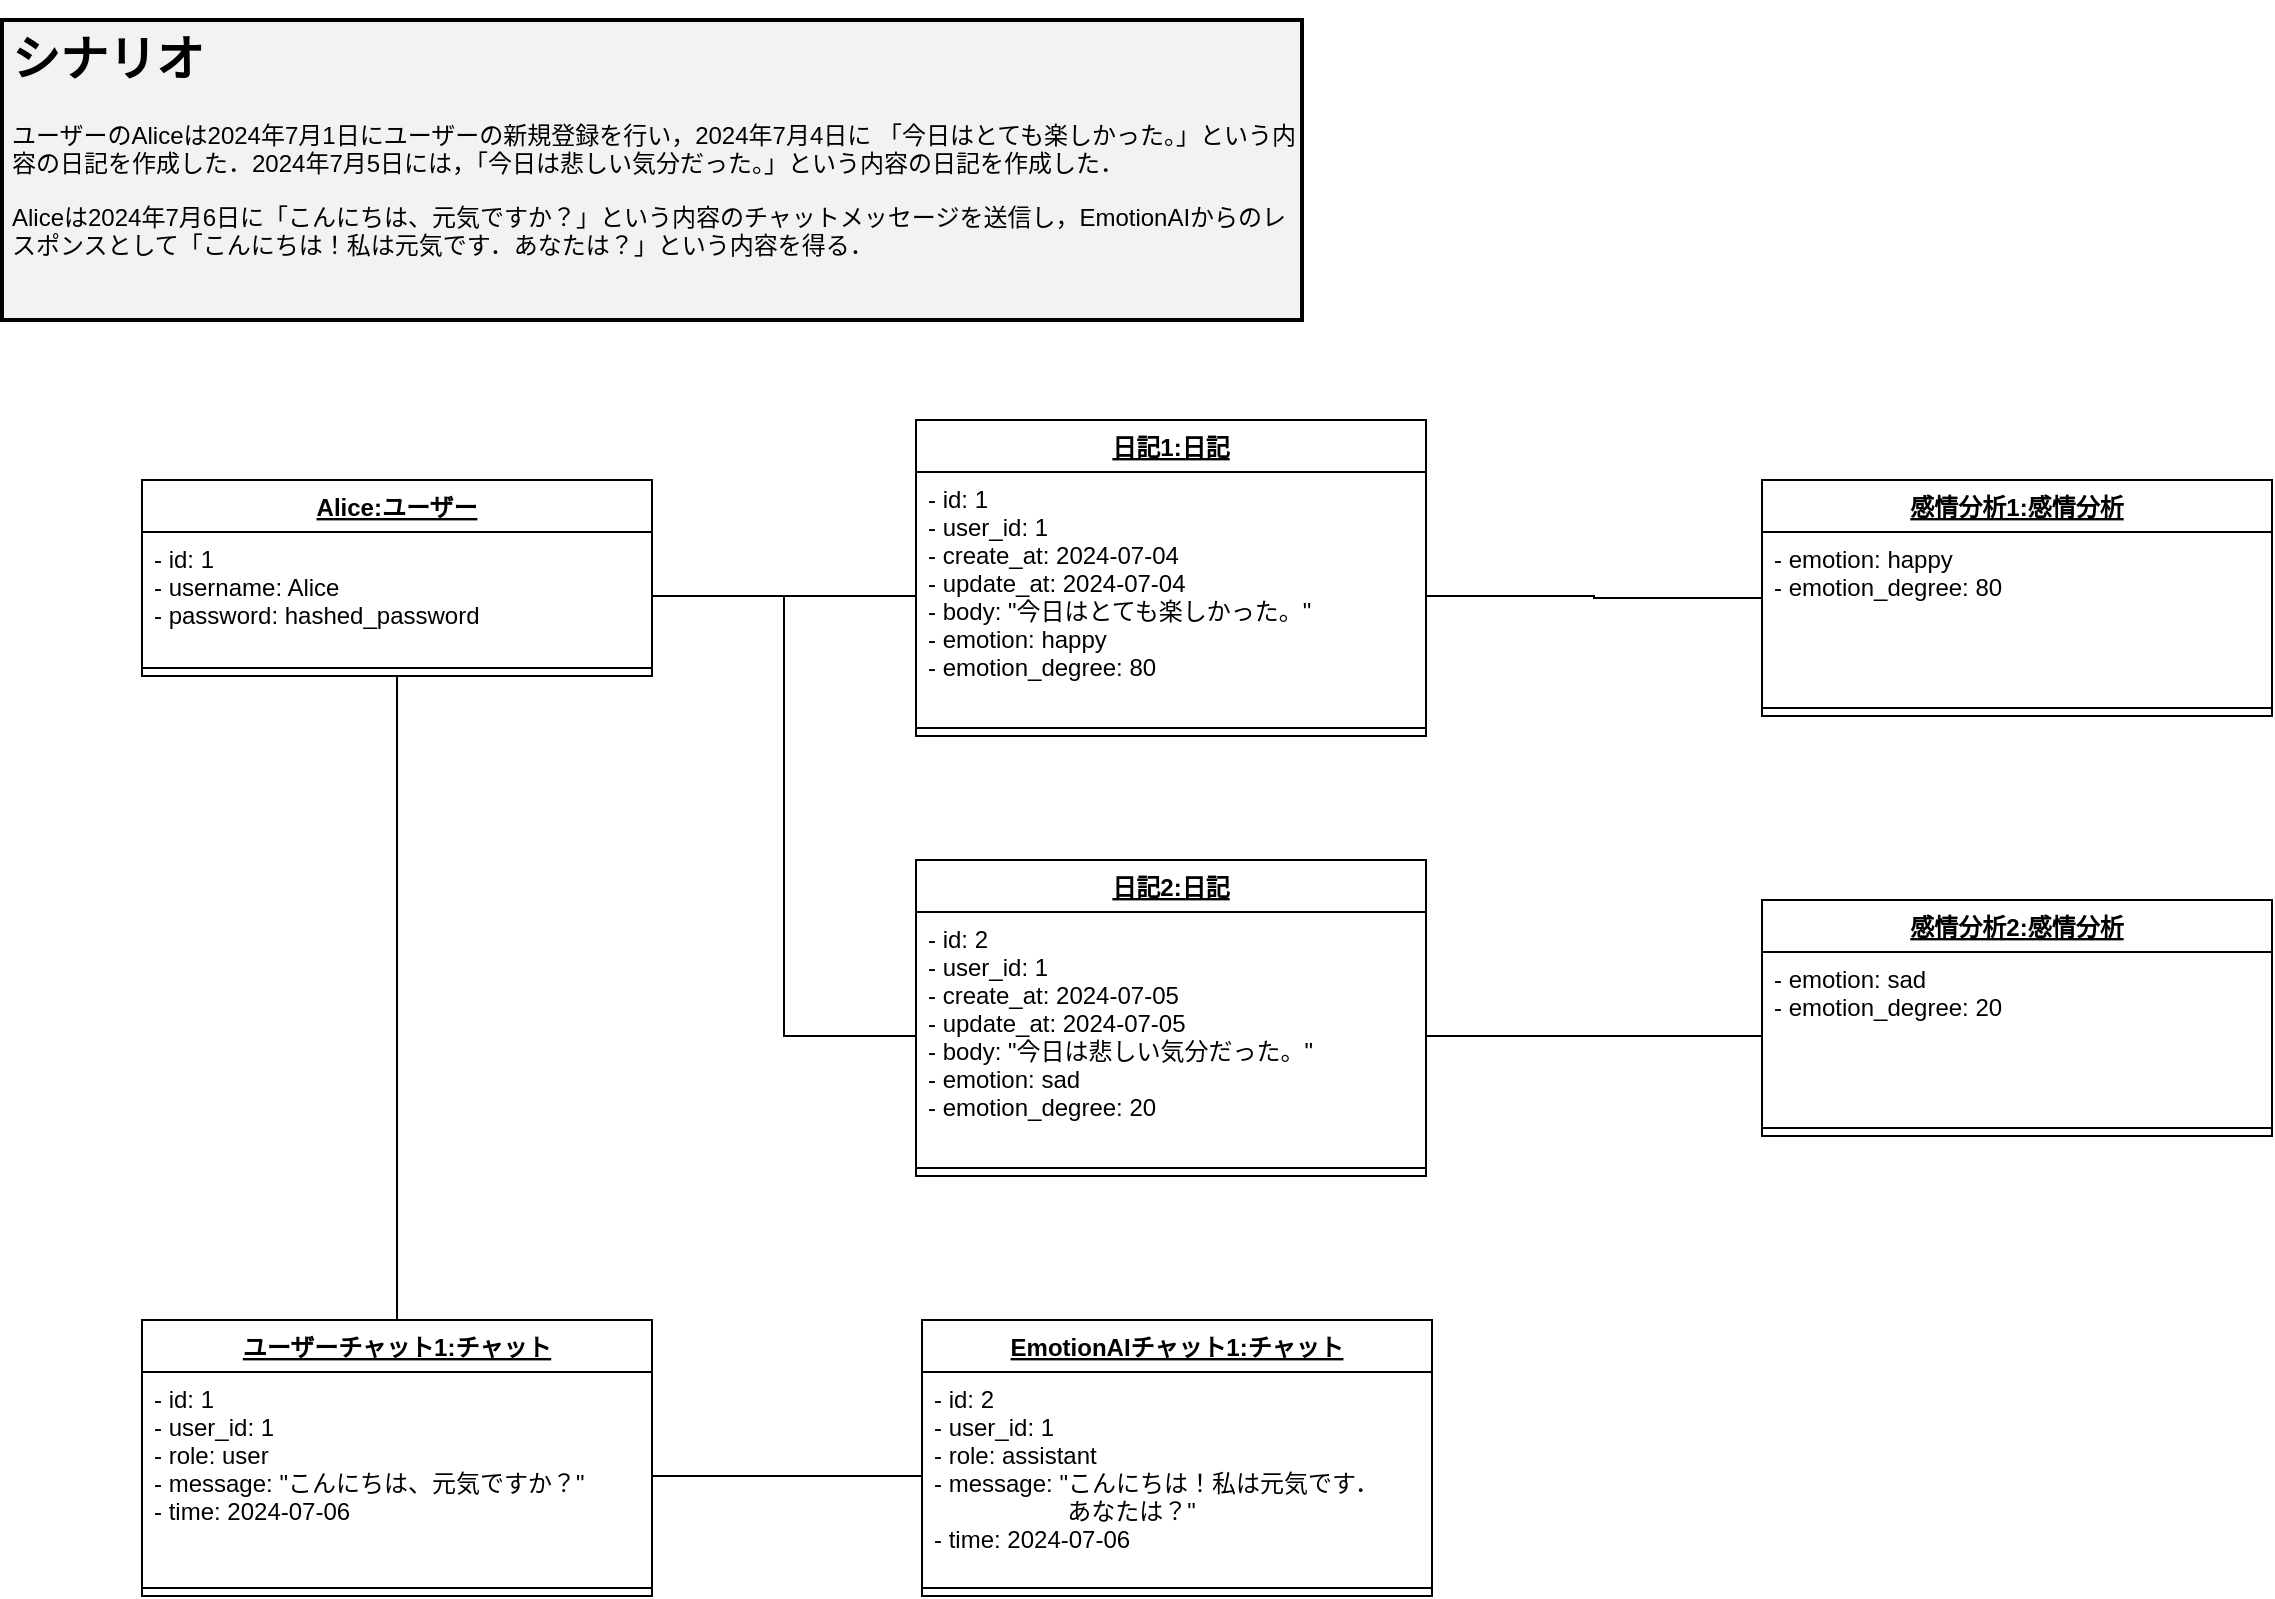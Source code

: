 <mxfile scale="5" border="10">
    <diagram id="6NRBU0wVSXhq6vlPgpqr" name="ページ1">
        <mxGraphModel dx="1363" dy="1156" grid="1" gridSize="10" guides="1" tooltips="1" connect="1" arrows="1" fold="1" page="1" pageScale="1" pageWidth="1169" pageHeight="827" background="#ffffff" math="0" shadow="0">
            <root>
                <mxCell id="0"/>
                <mxCell id="1" parent="0"/>
                <mxCell id="43" value="&lt;h1&gt;シナリオ&lt;/h1&gt;&lt;p&gt;ユーザーのAliceは2024年7月1日にユーザーの新規登録を行い，2024年7月4日に 「今日はとても楽しかった。」という内容の日記を作成した．2024年7月5日には，「今日は悲しい気分だった。」という内容の日記を作成した．&lt;/p&gt;&lt;p&gt;Aliceは2024年7月6日に「こんにちは、元気ですか？」という内容のチャットメッセージを送信し，EmotionAIからのレスポンスとして「こんにちは！私は元気です．あなたは？」という内容を得る．&lt;/p&gt;" style="text;html=1;strokeColor=default;fillColor=#F2F2F2;spacing=5;spacingTop=-20;whiteSpace=wrap;overflow=hidden;rounded=0;strokeWidth=2;gradientColor=none;fillStyle=auto;" parent="1" vertex="1">
                    <mxGeometry x="20" y="10" width="650" height="150" as="geometry"/>
                </mxCell>
                <mxCell id="75" value="Alice:ユーザー" style="swimlane;fontStyle=5;align=center;verticalAlign=top;childLayout=stackLayout;horizontal=1;startSize=26;horizontalStack=0;resizeParent=1;resizeParentMax=0;resizeLast=0;collapsible=1;marginBottom=0;" vertex="1" parent="1">
                    <mxGeometry x="90" y="240" width="255" height="98" as="geometry"/>
                </mxCell>
                <mxCell id="76" value="- id: 1&#10;- username: Alice&#10;- password: hashed_password" style="text;strokeColor=none;fillColor=none;align=left;verticalAlign=top;spacingLeft=4;spacingRight=4;overflow=hidden;rotatable=0;points=[[0,0.5],[1,0.5]];portConstraint=eastwest;" vertex="1" parent="75">
                    <mxGeometry y="26" width="255" height="64" as="geometry"/>
                </mxCell>
                <mxCell id="77" value="" style="line;strokeWidth=1;fillColor=none;align=left;verticalAlign=middle;spacingTop=-1;spacingLeft=3;spacingRight=3;rotatable=0;labelPosition=right;points=[];portConstraint=eastwest;strokeColor=inherit;" vertex="1" parent="75">
                    <mxGeometry y="90" width="255" height="8" as="geometry"/>
                </mxCell>
                <mxCell id="78" value="日記1:日記" style="swimlane;fontStyle=5;align=center;verticalAlign=top;childLayout=stackLayout;horizontal=1;startSize=26;horizontalStack=0;resizeParent=1;resizeParentMax=0;resizeLast=0;collapsible=1;marginBottom=0;" vertex="1" parent="1">
                    <mxGeometry x="477" y="210" width="255" height="158" as="geometry"/>
                </mxCell>
                <mxCell id="79" value="- id: 1&#10;- user_id: 1&#10;- create_at: 2024-07-04&#10;- update_at: 2024-07-04&#10;- body: &quot;今日はとても楽しかった。&quot;&#10;- emotion: happy&#10;- emotion_degree: 80" style="text;strokeColor=none;fillColor=none;align=left;verticalAlign=top;spacingLeft=4;spacingRight=4;overflow=hidden;rotatable=0;points=[[0,0.5],[1,0.5]];portConstraint=eastwest;" vertex="1" parent="78">
                    <mxGeometry y="26" width="255" height="124" as="geometry"/>
                </mxCell>
                <mxCell id="80" value="" style="line;strokeWidth=1;fillColor=none;align=left;verticalAlign=middle;spacingTop=-1;spacingLeft=3;spacingRight=3;rotatable=0;labelPosition=right;points=[];portConstraint=eastwest;strokeColor=inherit;" vertex="1" parent="78">
                    <mxGeometry y="150" width="255" height="8" as="geometry"/>
                </mxCell>
                <mxCell id="82" value="ユーザーチャット1:チャット" style="swimlane;fontStyle=5;align=center;verticalAlign=top;childLayout=stackLayout;horizontal=1;startSize=26;horizontalStack=0;resizeParent=1;resizeParentMax=0;resizeLast=0;collapsible=1;marginBottom=0;labelBackgroundColor=none;labelBorderColor=none;fontColor=default;html=0;" vertex="1" parent="1">
                    <mxGeometry x="90" y="660" width="255" height="138" as="geometry"/>
                </mxCell>
                <mxCell id="83" value="- id: 1&#10;- user_id: 1&#10;- role: user&#10;- message: &quot;こんにちは、元気ですか？&quot;&#10;- time: 2024-07-06" style="text;strokeColor=none;fillColor=none;align=left;verticalAlign=top;spacingLeft=4;spacingRight=4;overflow=hidden;rotatable=0;points=[[0,0.5],[1,0.5]];portConstraint=eastwest;labelBackgroundColor=none;labelBorderColor=none;fontColor=default;html=0;" vertex="1" parent="82">
                    <mxGeometry y="26" width="255" height="104" as="geometry"/>
                </mxCell>
                <mxCell id="84" value="" style="line;strokeWidth=1;fillColor=none;align=left;verticalAlign=middle;spacingTop=-1;spacingLeft=3;spacingRight=3;rotatable=0;labelPosition=right;points=[];portConstraint=eastwest;strokeColor=inherit;labelBackgroundColor=none;labelBorderColor=none;fontColor=default;html=0;" vertex="1" parent="82">
                    <mxGeometry y="130" width="255" height="8" as="geometry"/>
                </mxCell>
                <mxCell id="85" value="日記2:日記" style="swimlane;fontStyle=5;align=center;verticalAlign=top;childLayout=stackLayout;horizontal=1;startSize=26;horizontalStack=0;resizeParent=1;resizeParentMax=0;resizeLast=0;collapsible=1;marginBottom=0;" vertex="1" parent="1">
                    <mxGeometry x="477" y="430" width="255" height="158" as="geometry"/>
                </mxCell>
                <mxCell id="86" value="- id: 2&#10;- user_id: 1&#10;- create_at: 2024-07-05&#10;- update_at: 2024-07-05&#10;- body: &quot;今日は悲しい気分だった。&quot;&#10;- emotion: sad&#10;- emotion_degree: 20" style="text;strokeColor=none;fillColor=none;align=left;verticalAlign=top;spacingLeft=4;spacingRight=4;overflow=hidden;rotatable=0;points=[[0,0.5],[1,0.5]];portConstraint=eastwest;" vertex="1" parent="85">
                    <mxGeometry y="26" width="255" height="124" as="geometry"/>
                </mxCell>
                <mxCell id="87" value="" style="line;strokeWidth=1;fillColor=none;align=left;verticalAlign=middle;spacingTop=-1;spacingLeft=3;spacingRight=3;rotatable=0;labelPosition=right;points=[];portConstraint=eastwest;strokeColor=inherit;" vertex="1" parent="85">
                    <mxGeometry y="150" width="255" height="8" as="geometry"/>
                </mxCell>
                <mxCell id="88" value="EmotionAIチャット1:チャット" style="swimlane;fontStyle=5;align=center;verticalAlign=top;childLayout=stackLayout;horizontal=1;startSize=26;horizontalStack=0;resizeParent=1;resizeParentMax=0;resizeLast=0;collapsible=1;marginBottom=0;labelBackgroundColor=none;labelBorderColor=none;fontColor=default;html=0;" vertex="1" parent="1">
                    <mxGeometry x="480" y="660" width="255" height="138" as="geometry"/>
                </mxCell>
                <mxCell id="89" value="- id: 2&#10;- user_id: 1&#10;- role: assistant&#10;- message: &quot;こんにちは！私は元気です．&#10;                    あなたは？&quot;&#10;- time: 2024-07-06" style="text;strokeColor=none;fillColor=none;align=left;verticalAlign=top;spacingLeft=4;spacingRight=4;overflow=hidden;rotatable=0;points=[[0,0.5],[1,0.5]];portConstraint=eastwest;labelBackgroundColor=none;labelBorderColor=none;fontColor=default;html=0;" vertex="1" parent="88">
                    <mxGeometry y="26" width="255" height="104" as="geometry"/>
                </mxCell>
                <mxCell id="90" value="" style="line;strokeWidth=1;fillColor=none;align=left;verticalAlign=middle;spacingTop=-1;spacingLeft=3;spacingRight=3;rotatable=0;labelPosition=right;points=[];portConstraint=eastwest;strokeColor=inherit;labelBackgroundColor=none;labelBorderColor=none;fontColor=default;html=0;" vertex="1" parent="88">
                    <mxGeometry y="130" width="255" height="8" as="geometry"/>
                </mxCell>
                <mxCell id="91" value="感情分析1:感情分析" style="swimlane;fontStyle=5;align=center;verticalAlign=top;childLayout=stackLayout;horizontal=1;startSize=26;horizontalStack=0;resizeParent=1;resizeParentMax=0;resizeLast=0;collapsible=1;marginBottom=0;labelBackgroundColor=none;labelBorderColor=none;fontColor=default;html=0;" vertex="1" parent="1">
                    <mxGeometry x="900" y="240" width="255" height="118" as="geometry"/>
                </mxCell>
                <mxCell id="92" value="- emotion: happy&#10;- emotion_degree: 80&#10;" style="text;strokeColor=none;fillColor=none;align=left;verticalAlign=top;spacingLeft=4;spacingRight=4;overflow=hidden;rotatable=0;points=[[0,0.5],[1,0.5]];portConstraint=eastwest;labelBackgroundColor=none;labelBorderColor=none;fontColor=default;html=0;" vertex="1" parent="91">
                    <mxGeometry y="26" width="255" height="84" as="geometry"/>
                </mxCell>
                <mxCell id="93" value="" style="line;strokeWidth=1;fillColor=none;align=left;verticalAlign=middle;spacingTop=-1;spacingLeft=3;spacingRight=3;rotatable=0;labelPosition=right;points=[];portConstraint=eastwest;strokeColor=inherit;labelBackgroundColor=none;labelBorderColor=none;fontColor=default;html=0;" vertex="1" parent="91">
                    <mxGeometry y="110" width="255" height="8" as="geometry"/>
                </mxCell>
                <mxCell id="94" value="感情分析2:感情分析" style="swimlane;fontStyle=5;align=center;verticalAlign=top;childLayout=stackLayout;horizontal=1;startSize=26;horizontalStack=0;resizeParent=1;resizeParentMax=0;resizeLast=0;collapsible=1;marginBottom=0;labelBackgroundColor=none;labelBorderColor=none;fontColor=default;html=0;" vertex="1" parent="1">
                    <mxGeometry x="900" y="450" width="255" height="118" as="geometry"/>
                </mxCell>
                <mxCell id="95" value="- emotion: sad&#10;- emotion_degree: 20&#10;" style="text;strokeColor=none;fillColor=none;align=left;verticalAlign=top;spacingLeft=4;spacingRight=4;overflow=hidden;rotatable=0;points=[[0,0.5],[1,0.5]];portConstraint=eastwest;labelBackgroundColor=none;labelBorderColor=none;fontColor=default;html=0;" vertex="1" parent="94">
                    <mxGeometry y="26" width="255" height="84" as="geometry"/>
                </mxCell>
                <mxCell id="96" value="" style="line;strokeWidth=1;fillColor=none;align=left;verticalAlign=middle;spacingTop=-1;spacingLeft=3;spacingRight=3;rotatable=0;labelPosition=right;points=[];portConstraint=eastwest;strokeColor=inherit;labelBackgroundColor=none;labelBorderColor=none;fontColor=default;html=0;" vertex="1" parent="94">
                    <mxGeometry y="110" width="255" height="8" as="geometry"/>
                </mxCell>
                <mxCell id="98" style="edgeStyle=none;html=1;endArrow=none;endFill=0;" edge="1" parent="1" source="76" target="79">
                    <mxGeometry relative="1" as="geometry"/>
                </mxCell>
                <mxCell id="100" style="edgeStyle=orthogonalEdgeStyle;rounded=0;html=1;entryX=0;entryY=0.5;entryDx=0;entryDy=0;endArrow=none;endFill=0;" edge="1" parent="1" source="76" target="86">
                    <mxGeometry relative="1" as="geometry"/>
                </mxCell>
                <mxCell id="101" style="edgeStyle=orthogonalEdgeStyle;rounded=0;html=1;entryX=0;entryY=0.5;entryDx=0;entryDy=0;endArrow=none;endFill=0;" edge="1" parent="1" source="79" target="91">
                    <mxGeometry relative="1" as="geometry"/>
                </mxCell>
                <mxCell id="102" style="edgeStyle=orthogonalEdgeStyle;rounded=0;html=1;entryX=0;entryY=0.5;entryDx=0;entryDy=0;endArrow=none;endFill=0;" edge="1" parent="1" source="86" target="95">
                    <mxGeometry relative="1" as="geometry"/>
                </mxCell>
                <mxCell id="104" style="edgeStyle=orthogonalEdgeStyle;rounded=0;html=1;entryX=0.5;entryY=0;entryDx=0;entryDy=0;endArrow=none;endFill=0;exitX=0.5;exitY=1;exitDx=0;exitDy=0;" edge="1" parent="1" source="75" target="82">
                    <mxGeometry relative="1" as="geometry"/>
                </mxCell>
                <mxCell id="105" style="edgeStyle=orthogonalEdgeStyle;rounded=0;html=1;entryX=0;entryY=0.5;entryDx=0;entryDy=0;endArrow=none;endFill=0;" edge="1" parent="1" source="83" target="89">
                    <mxGeometry relative="1" as="geometry"/>
                </mxCell>
            </root>
        </mxGraphModel>
    </diagram>
</mxfile>